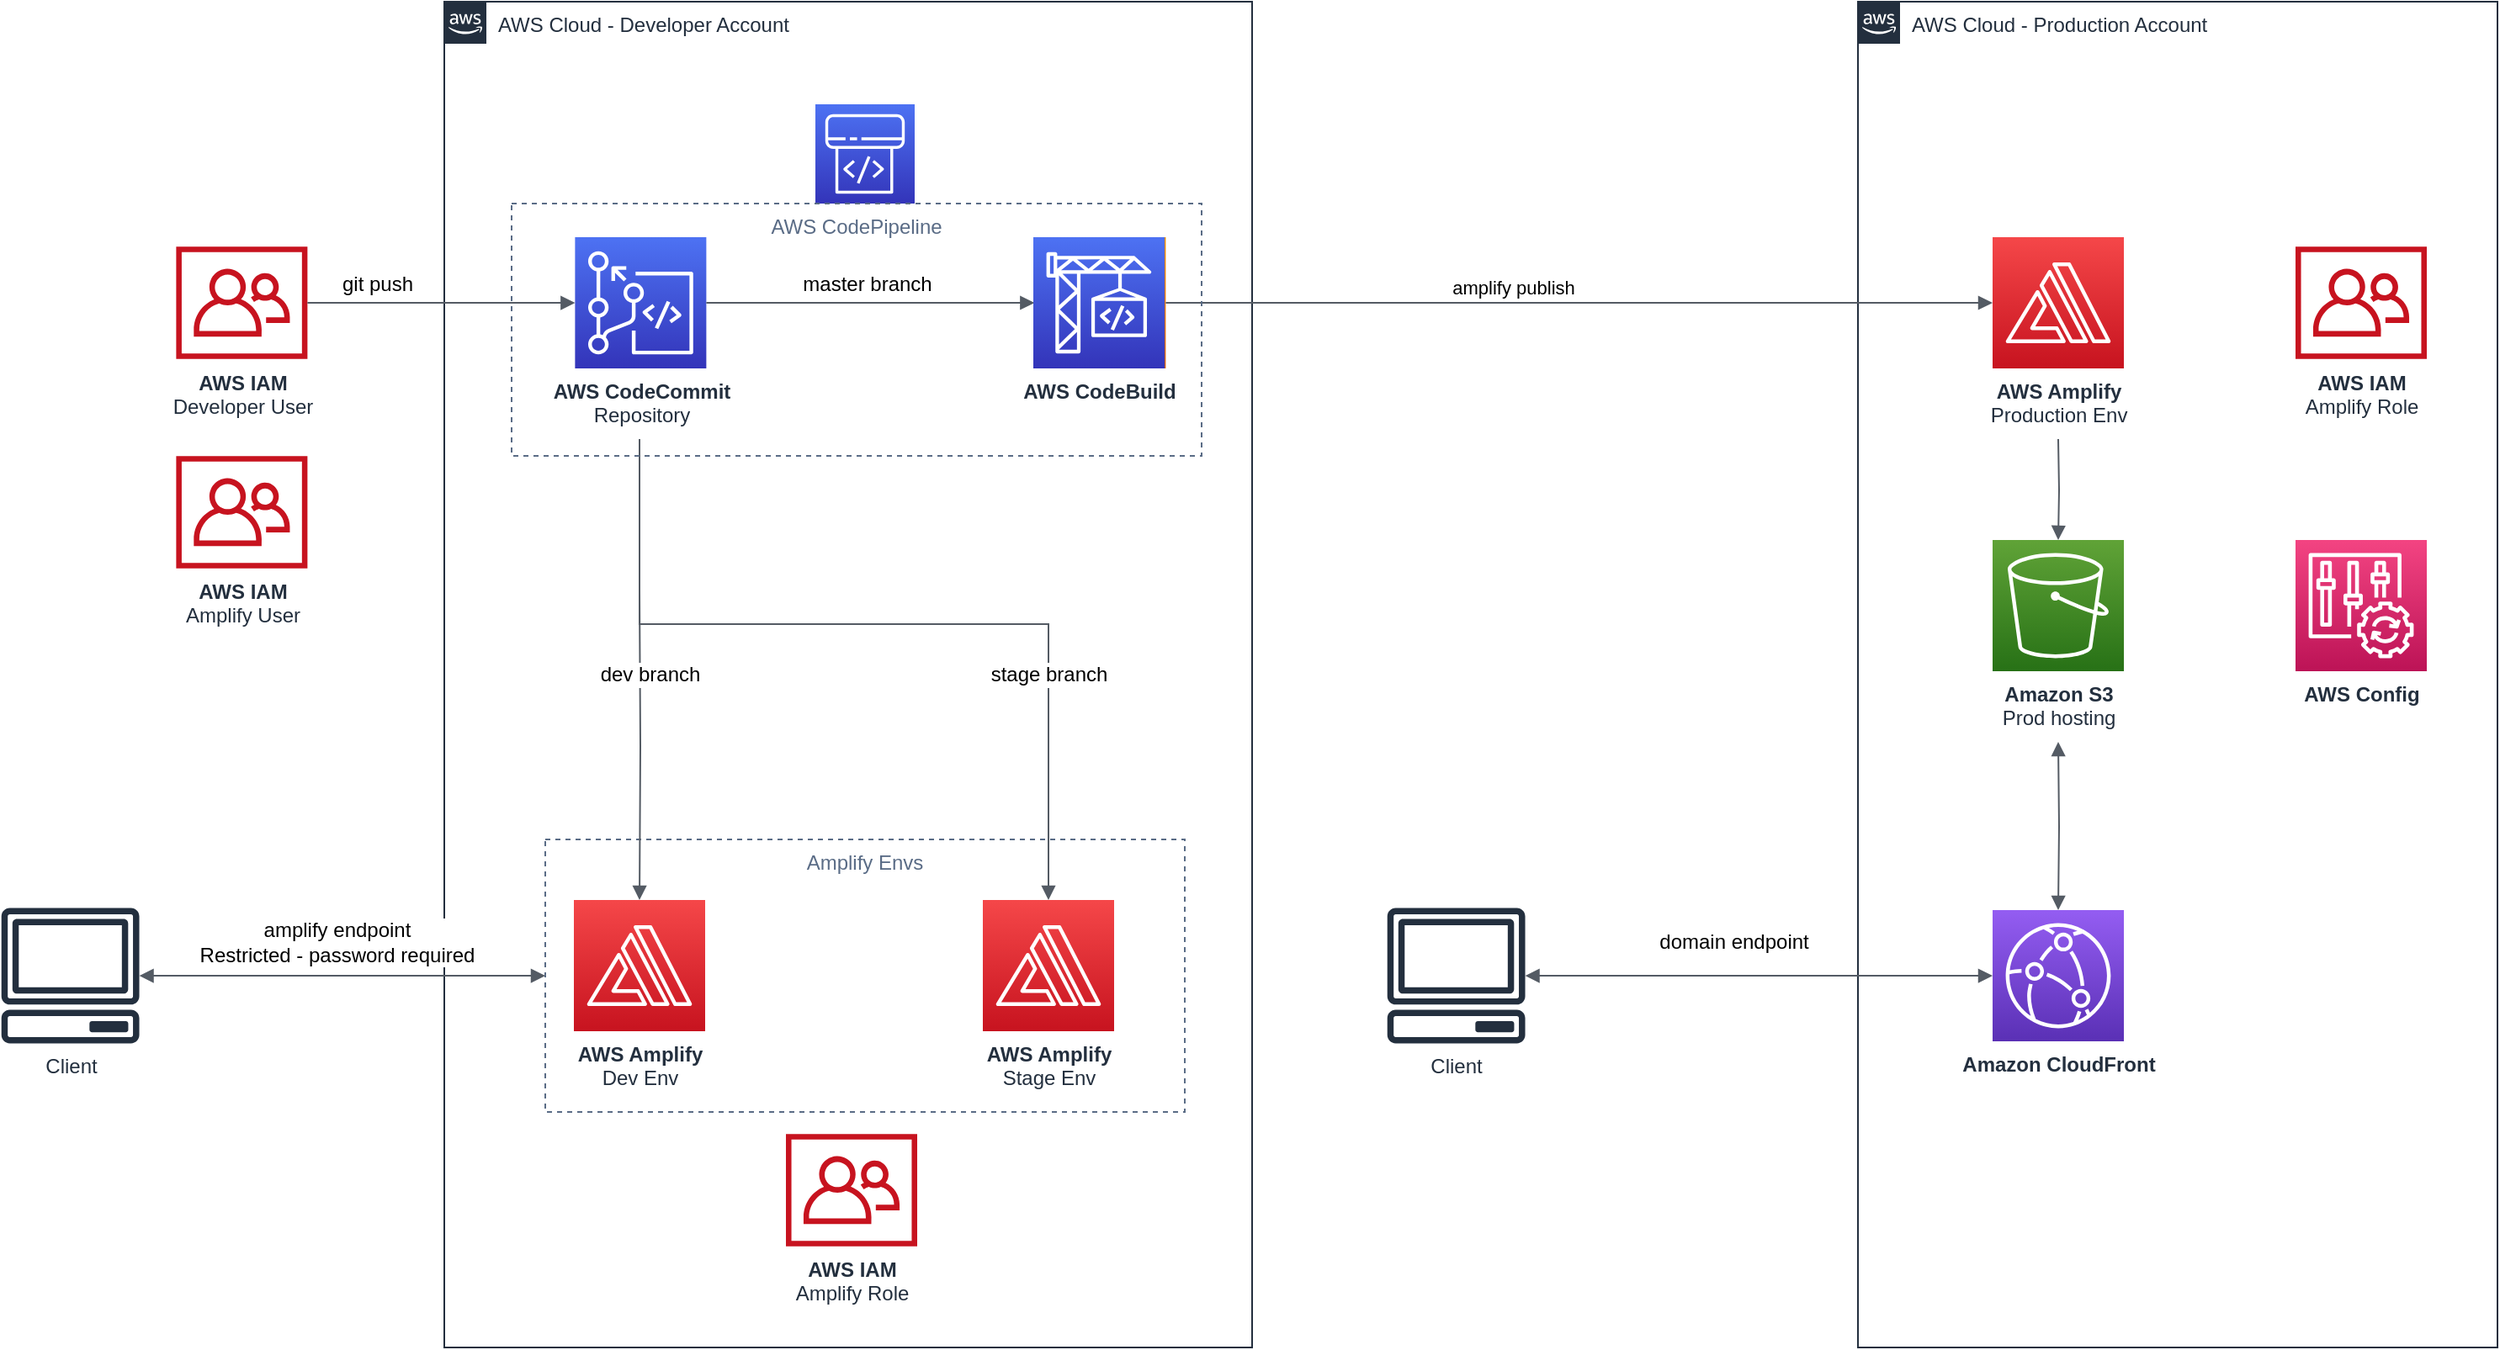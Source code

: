<mxfile version="13.0.1" type="device"><diagram id="OpjSmgpNr227wejsIvni" name="Page-1"><mxGraphModel dx="3858" dy="1047" grid="1" gridSize="10" guides="1" tooltips="1" connect="1" arrows="1" fold="1" page="1" pageScale="1" pageWidth="1169" pageHeight="827" math="0" shadow="0"><root><mxCell id="0"/><mxCell id="1" parent="0"/><mxCell id="t2zRUGZcUiBXINhQF2wH-5" value="AWS Cloud - Production Account" style="points=[[0,0],[0.25,0],[0.5,0],[0.75,0],[1,0],[1,0.25],[1,0.5],[1,0.75],[1,1],[0.75,1],[0.5,1],[0.25,1],[0,1],[0,0.75],[0,0.5],[0,0.25]];outlineConnect=0;gradientColor=none;html=1;whiteSpace=wrap;fontSize=12;fontStyle=0;shape=mxgraph.aws4.group;grIcon=mxgraph.aws4.group_aws_cloud_alt;strokeColor=#232F3E;fillColor=none;verticalAlign=top;align=left;spacingLeft=30;fontColor=#232F3E;dashed=0;" parent="1" vertex="1"><mxGeometry x="-150" y="40" width="380" height="800" as="geometry"/></mxCell><mxCell id="O5rHgi2hvbrh4-C-UxuO-1" value="AWS Cloud - Developer Account" style="points=[[0,0],[0.25,0],[0.5,0],[0.75,0],[1,0],[1,0.25],[1,0.5],[1,0.75],[1,1],[0.75,1],[0.5,1],[0.25,1],[0,1],[0,0.75],[0,0.5],[0,0.25]];outlineConnect=0;gradientColor=none;html=1;whiteSpace=wrap;fontSize=12;fontStyle=0;shape=mxgraph.aws4.group;grIcon=mxgraph.aws4.group_aws_cloud_alt;strokeColor=#232F3E;fillColor=none;verticalAlign=top;align=left;spacingLeft=30;fontColor=#232F3E;dashed=0;" parent="1" vertex="1"><mxGeometry x="-990" y="40" width="480" height="800" as="geometry"/></mxCell><mxCell id="dwSr4FLx97qGE0SfcXSQ-9" value="Amplify Envs" style="fillColor=none;strokeColor=#5A6C86;dashed=1;verticalAlign=top;fontStyle=0;fontColor=#5A6C86;" parent="1" vertex="1"><mxGeometry x="-930" y="538" width="380" height="162" as="geometry"/></mxCell><mxCell id="O5rHgi2hvbrh4-C-UxuO-4" value="&lt;div&gt;&lt;b&gt;AWS Amplify&lt;/b&gt;&lt;/div&gt;Dev Env" style="outlineConnect=0;fontColor=#232F3E;gradientColor=#F54749;gradientDirection=north;fillColor=#C7131F;strokeColor=#ffffff;dashed=0;verticalLabelPosition=bottom;verticalAlign=top;align=center;html=1;fontSize=12;fontStyle=0;aspect=fixed;shape=mxgraph.aws4.resourceIcon;resIcon=mxgraph.aws4.amplify;" parent="1" vertex="1"><mxGeometry x="-913" y="574" width="78" height="78" as="geometry"/></mxCell><mxCell id="O5rHgi2hvbrh4-C-UxuO-6" value="&lt;div&gt;&lt;b&gt;AWS CodeCommit&lt;/b&gt;&lt;/div&gt;Repository" style="outlineConnect=0;fontColor=#232F3E;gradientColor=#4D72F3;gradientDirection=north;fillColor=#3334B9;strokeColor=#ffffff;dashed=0;verticalLabelPosition=bottom;verticalAlign=top;align=center;html=1;fontSize=12;fontStyle=0;aspect=fixed;shape=mxgraph.aws4.resourceIcon;resIcon=mxgraph.aws4.codecommit;" parent="1" vertex="1"><mxGeometry x="-912.31" y="180" width="78" height="78" as="geometry"/></mxCell><mxCell id="O5rHgi2hvbrh4-C-UxuO-7" value="&lt;div&gt;&lt;b&gt;AWS IAM&lt;/b&gt;&lt;/div&gt;&lt;div&gt;Amplify Role&lt;br&gt;&lt;/div&gt;" style="outlineConnect=0;fontColor=#232F3E;gradientColor=none;fillColor=#C7131F;strokeColor=none;dashed=0;verticalLabelPosition=bottom;verticalAlign=top;align=center;html=1;fontSize=12;fontStyle=0;aspect=fixed;pointerEvents=1;shape=mxgraph.aws4.organizations_organizational_unit;" parent="1" vertex="1"><mxGeometry x="-787" y="713" width="78" height="67" as="geometry"/></mxCell><mxCell id="O5rHgi2hvbrh4-C-UxuO-8" value="&lt;div&gt;&lt;b&gt;AWS IAM&lt;/b&gt;&lt;/div&gt;Developer User" style="outlineConnect=0;fontColor=#232F3E;gradientColor=none;fillColor=#C7131F;strokeColor=none;dashed=0;verticalLabelPosition=bottom;verticalAlign=top;align=center;html=1;fontSize=12;fontStyle=0;aspect=fixed;pointerEvents=1;shape=mxgraph.aws4.organizations_organizational_unit;" parent="1" vertex="1"><mxGeometry x="-1149.31" y="185.5" width="78" height="67" as="geometry"/></mxCell><mxCell id="O5rHgi2hvbrh4-C-UxuO-24" value="" style="edgeStyle=orthogonalEdgeStyle;html=1;endArrow=block;elbow=vertical;startArrow=none;endFill=1;strokeColor=#545B64;rounded=0;" parent="1" source="O5rHgi2hvbrh4-C-UxuO-8" target="O5rHgi2hvbrh4-C-UxuO-6" edge="1"><mxGeometry width="100" relative="1" as="geometry"><mxPoint x="-932.86" y="476" as="sourcePoint"/><mxPoint x="-722.86" y="341.571" as="targetPoint"/></mxGeometry></mxCell><mxCell id="O5rHgi2hvbrh4-C-UxuO-29" value="&lt;div&gt;git push&lt;/div&gt;" style="text;html=1;align=center;verticalAlign=middle;resizable=0;points=[];labelBackgroundColor=#ffffff;" parent="O5rHgi2hvbrh4-C-UxuO-24" vertex="1" connectable="0"><mxGeometry x="-0.523" relative="1" as="geometry"><mxPoint x="3.43" y="-11.57" as="offset"/></mxGeometry></mxCell><mxCell id="O5rHgi2hvbrh4-C-UxuO-26" value="Client" style="outlineConnect=0;fontColor=#232F3E;gradientColor=none;fillColor=#232F3E;strokeColor=none;dashed=0;verticalLabelPosition=bottom;verticalAlign=top;align=center;html=1;fontSize=12;fontStyle=0;aspect=fixed;pointerEvents=1;shape=mxgraph.aws4.client;" parent="1" vertex="1"><mxGeometry x="-1253.5" y="578.75" width="82.62" height="80.5" as="geometry"/></mxCell><mxCell id="O5rHgi2hvbrh4-C-UxuO-27" value="" style="edgeStyle=orthogonalEdgeStyle;html=1;endArrow=block;elbow=vertical;startArrow=block;startFill=1;endFill=1;strokeColor=#545B64;rounded=0;entryX=0;entryY=0.5;entryDx=0;entryDy=0;" parent="1" source="O5rHgi2hvbrh4-C-UxuO-26" target="dwSr4FLx97qGE0SfcXSQ-9" edge="1"><mxGeometry width="100" relative="1" as="geometry"><mxPoint x="-922.86" y="638" as="sourcePoint"/><mxPoint x="-950" y="613" as="targetPoint"/><Array as="points"/></mxGeometry></mxCell><mxCell id="O5rHgi2hvbrh4-C-UxuO-28" value="&lt;div&gt;amplify endpoint&lt;/div&gt;&lt;div&gt;&lt;span&gt;&lt;span&gt;&lt;span&gt;Restricted - password required&lt;/span&gt;&lt;/span&gt;&lt;/span&gt;&lt;/div&gt;" style="text;html=1;align=center;verticalAlign=middle;resizable=0;points=[];labelBackgroundColor=#ffffff;" parent="O5rHgi2hvbrh4-C-UxuO-27" vertex="1" connectable="0"><mxGeometry x="-0.638" y="4" relative="1" as="geometry"><mxPoint x="73.46" y="-16" as="offset"/></mxGeometry></mxCell><mxCell id="O5rHgi2hvbrh4-C-UxuO-69" value="&lt;b&gt;AWS Config&lt;br&gt;&lt;/b&gt;" style="outlineConnect=0;fontColor=#232F3E;gradientColor=#F34482;gradientDirection=north;fillColor=#BC1356;strokeColor=#ffffff;dashed=0;verticalLabelPosition=bottom;verticalAlign=top;align=center;html=1;fontSize=12;fontStyle=0;aspect=fixed;shape=mxgraph.aws4.resourceIcon;resIcon=mxgraph.aws4.config;" parent="1" vertex="1"><mxGeometry x="110" y="360" width="78" height="78" as="geometry"/></mxCell><mxCell id="dwSr4FLx97qGE0SfcXSQ-7" value="&lt;div&gt;&lt;b&gt;AWS Amplify&lt;/b&gt;&lt;/div&gt;Stage Env" style="outlineConnect=0;fontColor=#232F3E;gradientColor=#F54749;gradientDirection=north;fillColor=#C7131F;strokeColor=#ffffff;dashed=0;verticalLabelPosition=bottom;verticalAlign=top;align=center;html=1;fontSize=12;fontStyle=0;aspect=fixed;shape=mxgraph.aws4.resourceIcon;resIcon=mxgraph.aws4.amplify;" parent="1" vertex="1"><mxGeometry x="-670" y="574" width="78" height="78" as="geometry"/></mxCell><mxCell id="dwSr4FLx97qGE0SfcXSQ-13" value="" style="edgeStyle=orthogonalEdgeStyle;html=1;endArrow=block;elbow=vertical;startArrow=none;endFill=1;strokeColor=#545B64;rounded=0;" parent="1" target="O5rHgi2hvbrh4-C-UxuO-4" edge="1"><mxGeometry width="100" relative="1" as="geometry"><mxPoint x="-874" y="390" as="sourcePoint"/><mxPoint x="-1063" y="510" as="targetPoint"/></mxGeometry></mxCell><mxCell id="t2zRUGZcUiBXINhQF2wH-2" value="dev branch" style="text;html=1;align=center;verticalAlign=middle;resizable=0;points=[];labelBackgroundColor=#ffffff;" parent="dwSr4FLx97qGE0SfcXSQ-13" vertex="1" connectable="0"><mxGeometry x="-0.462" y="5" relative="1" as="geometry"><mxPoint as="offset"/></mxGeometry></mxCell><mxCell id="dwSr4FLx97qGE0SfcXSQ-14" value="" style="edgeStyle=orthogonalEdgeStyle;html=1;endArrow=block;elbow=vertical;startArrow=none;endFill=1;strokeColor=#545B64;rounded=0;" parent="1" target="dwSr4FLx97qGE0SfcXSQ-7" edge="1"><mxGeometry width="100" relative="1" as="geometry"><mxPoint x="-874" y="300" as="sourcePoint"/><mxPoint x="-983" y="540" as="targetPoint"/><Array as="points"><mxPoint x="-874" y="410"/><mxPoint x="-631" y="410"/></Array></mxGeometry></mxCell><mxCell id="t2zRUGZcUiBXINhQF2wH-3" value="stage branch" style="text;html=1;align=center;verticalAlign=middle;resizable=0;points=[];labelBackgroundColor=#ffffff;" parent="dwSr4FLx97qGE0SfcXSQ-14" vertex="1" connectable="0"><mxGeometry x="0.179" y="-1" relative="1" as="geometry"><mxPoint x="48" y="29" as="offset"/></mxGeometry></mxCell><mxCell id="dwSr4FLx97qGE0SfcXSQ-15" value="" style="edgeStyle=orthogonalEdgeStyle;html=1;endArrow=block;elbow=vertical;startArrow=none;endFill=1;strokeColor=#545B64;rounded=0;" parent="1" source="O5rHgi2hvbrh4-C-UxuO-6" target="0x-3vsfkFcPNkn8lVQzC-1" edge="1"><mxGeometry width="100" relative="1" as="geometry"><mxPoint x="-820" y="220" as="sourcePoint"/><mxPoint x="-1103" y="510" as="targetPoint"/><Array as="points"><mxPoint x="-670" y="219"/><mxPoint x="-670" y="219"/></Array></mxGeometry></mxCell><mxCell id="t2zRUGZcUiBXINhQF2wH-4" value="master branch" style="text;html=1;align=center;verticalAlign=middle;resizable=0;points=[];labelBackgroundColor=#ffffff;" parent="dwSr4FLx97qGE0SfcXSQ-15" vertex="1" connectable="0"><mxGeometry x="0.662" y="1" relative="1" as="geometry"><mxPoint x="-67.36" y="-10" as="offset"/></mxGeometry></mxCell><mxCell id="t2zRUGZcUiBXINhQF2wH-1" value="&lt;div&gt;&lt;b&gt;AWS IAM&lt;/b&gt;&lt;/div&gt;Amplify User" style="outlineConnect=0;fontColor=#232F3E;gradientColor=none;fillColor=#C7131F;strokeColor=none;dashed=0;verticalLabelPosition=bottom;verticalAlign=top;align=center;html=1;fontSize=12;fontStyle=0;aspect=fixed;pointerEvents=1;shape=mxgraph.aws4.organizations_organizational_unit;" parent="1" vertex="1"><mxGeometry x="-1149.31" y="310" width="78" height="67" as="geometry"/></mxCell><mxCell id="t2zRUGZcUiBXINhQF2wH-7" value="&lt;div&gt;&lt;b&gt;AWS Amplify&lt;/b&gt;&lt;/div&gt;Production Env" style="outlineConnect=0;fontColor=#232F3E;gradientColor=#F54749;gradientDirection=north;fillColor=#C7131F;strokeColor=#ffffff;dashed=0;verticalLabelPosition=bottom;verticalAlign=top;align=center;html=1;fontSize=12;fontStyle=0;aspect=fixed;shape=mxgraph.aws4.resourceIcon;resIcon=mxgraph.aws4.amplify;" parent="1" vertex="1"><mxGeometry x="-70" y="180" width="78" height="78" as="geometry"/></mxCell><mxCell id="t2zRUGZcUiBXINhQF2wH-9" value="&lt;div&gt;&lt;b&gt;AWS IAM&lt;/b&gt;&lt;/div&gt;&lt;div&gt;Amplify Role&lt;br&gt;&lt;/div&gt;" style="outlineConnect=0;fontColor=#232F3E;gradientColor=none;fillColor=#C7131F;strokeColor=none;dashed=0;verticalLabelPosition=bottom;verticalAlign=top;align=center;html=1;fontSize=12;fontStyle=0;aspect=fixed;pointerEvents=1;shape=mxgraph.aws4.organizations_organizational_unit;" parent="1" vertex="1"><mxGeometry x="110" y="185.5" width="78" height="67" as="geometry"/></mxCell><mxCell id="t2zRUGZcUiBXINhQF2wH-13" value="Client" style="outlineConnect=0;fontColor=#232F3E;gradientColor=none;fillColor=#232F3E;strokeColor=none;dashed=0;verticalLabelPosition=bottom;verticalAlign=top;align=center;html=1;fontSize=12;fontStyle=0;aspect=fixed;pointerEvents=1;shape=mxgraph.aws4.client;" parent="1" vertex="1"><mxGeometry x="-430" y="578.75" width="82.62" height="80.5" as="geometry"/></mxCell><mxCell id="t2zRUGZcUiBXINhQF2wH-14" value="" style="edgeStyle=orthogonalEdgeStyle;html=1;endArrow=block;elbow=vertical;startArrow=block;startFill=1;endFill=1;strokeColor=#545B64;rounded=0;" parent="1" source="t2zRUGZcUiBXINhQF2wH-13" target="u2KqroLyVm4V9uklHt3y-3" edge="1"><mxGeometry width="100" relative="1" as="geometry"><mxPoint x="-99.36" y="638" as="sourcePoint"/><mxPoint x="-106.5" y="619" as="targetPoint"/><Array as="points"/></mxGeometry></mxCell><mxCell id="t2zRUGZcUiBXINhQF2wH-15" value="domain endpoint" style="text;html=1;align=center;verticalAlign=middle;resizable=0;points=[];labelBackgroundColor=#ffffff;" parent="t2zRUGZcUiBXINhQF2wH-14" vertex="1" connectable="0"><mxGeometry x="-0.638" y="4" relative="1" as="geometry"><mxPoint x="73.46" y="-16" as="offset"/></mxGeometry></mxCell><mxCell id="t2zRUGZcUiBXINhQF2wH-27" value="" style="shape=image;html=1;verticalAlign=top;verticalLabelPosition=bottom;labelBackgroundColor=#ffffff;imageAspect=0;aspect=fixed;image=https://cdn1.iconfinder.com/data/icons/social-media-vol-1-1/24/_alert-128.png" parent="1" vertex="1"><mxGeometry x="-600" y="560" width="38" height="38" as="geometry"/></mxCell><mxCell id="0x-3vsfkFcPNkn8lVQzC-1" value="" style="outlineConnect=0;fontColor=#232F3E;gradientColor=#F78E04;gradientDirection=north;fillColor=#D05C17;strokeColor=#ffffff;dashed=0;verticalLabelPosition=bottom;verticalAlign=top;align=center;html=1;fontSize=12;fontStyle=0;aspect=fixed;shape=mxgraph.aws4.resourceIcon;resIcon=mxgraph.aws4.lambda;" parent="1" vertex="1"><mxGeometry x="-639.31" y="180" width="78" height="78" as="geometry"/></mxCell><mxCell id="0x-3vsfkFcPNkn8lVQzC-2" value="&lt;div&gt;&lt;b&gt;Amazon S3&lt;/b&gt;&lt;/div&gt;Prod hosting" style="outlineConnect=0;fontColor=#232F3E;gradientColor=#60A337;gradientDirection=north;fillColor=#277116;strokeColor=#ffffff;dashed=0;verticalLabelPosition=bottom;verticalAlign=top;align=center;html=1;fontSize=12;fontStyle=0;aspect=fixed;shape=mxgraph.aws4.resourceIcon;resIcon=mxgraph.aws4.s3;" parent="1" vertex="1"><mxGeometry x="-70" y="360" width="78" height="78" as="geometry"/></mxCell><mxCell id="0x-3vsfkFcPNkn8lVQzC-3" value="" style="edgeStyle=orthogonalEdgeStyle;html=1;endArrow=block;elbow=vertical;startArrow=none;endFill=1;strokeColor=#545B64;rounded=0;" parent="1" source="0x-3vsfkFcPNkn8lVQzC-1" target="t2zRUGZcUiBXINhQF2wH-7" edge="1"><mxGeometry width="100" relative="1" as="geometry"><mxPoint x="-370" y="120" as="sourcePoint"/><mxPoint x="-270" y="120" as="targetPoint"/></mxGeometry></mxCell><mxCell id="0x-3vsfkFcPNkn8lVQzC-4" value="amplify publish" style="edgeLabel;html=1;align=center;verticalAlign=middle;resizable=0;points=[];" parent="0x-3vsfkFcPNkn8lVQzC-3" vertex="1" connectable="0"><mxGeometry x="-0.546" relative="1" as="geometry"><mxPoint x="94.17" y="-9" as="offset"/></mxGeometry></mxCell><mxCell id="0x-3vsfkFcPNkn8lVQzC-5" value="&lt;b&gt;AWS CodeBuild&lt;/b&gt;" style="outlineConnect=0;fontColor=#232F3E;gradientColor=#4D72F3;gradientDirection=north;fillColor=#3334B9;strokeColor=#ffffff;dashed=0;verticalLabelPosition=bottom;verticalAlign=top;align=center;html=1;fontSize=12;fontStyle=0;aspect=fixed;shape=mxgraph.aws4.resourceIcon;resIcon=mxgraph.aws4.codebuild;" parent="1" vertex="1"><mxGeometry x="-640" y="180" width="78" height="78" as="geometry"/></mxCell><mxCell id="u2KqroLyVm4V9uklHt3y-1" value="" style="outlineConnect=0;fontColor=#232F3E;gradientColor=#4D72F3;gradientDirection=north;fillColor=#3334B9;strokeColor=#ffffff;dashed=0;verticalLabelPosition=bottom;verticalAlign=top;align=center;html=1;fontSize=12;fontStyle=0;aspect=fixed;shape=mxgraph.aws4.resourceIcon;resIcon=mxgraph.aws4.codepipeline;" vertex="1" parent="1"><mxGeometry x="-769.5" y="101" width="59" height="59" as="geometry"/></mxCell><mxCell id="u2KqroLyVm4V9uklHt3y-2" value="AWS CodePipeline" style="fillColor=none;strokeColor=#5A6C86;dashed=1;verticalAlign=top;fontStyle=0;fontColor=#5A6C86;" vertex="1" parent="1"><mxGeometry x="-950" y="160" width="410" height="150" as="geometry"/></mxCell><mxCell id="u2KqroLyVm4V9uklHt3y-3" value="&lt;b&gt;Amazon CloudFront&lt;br&gt;&lt;/b&gt;" style="outlineConnect=0;fontColor=#232F3E;gradientColor=#945DF2;gradientDirection=north;fillColor=#5A30B5;strokeColor=#ffffff;dashed=0;verticalLabelPosition=bottom;verticalAlign=top;align=center;html=1;fontSize=12;fontStyle=0;aspect=fixed;shape=mxgraph.aws4.resourceIcon;resIcon=mxgraph.aws4.cloudfront;" vertex="1" parent="1"><mxGeometry x="-70" y="580" width="78" height="78" as="geometry"/></mxCell><mxCell id="u2KqroLyVm4V9uklHt3y-4" value="" style="edgeStyle=orthogonalEdgeStyle;html=1;endArrow=block;elbow=vertical;startArrow=block;startFill=1;endFill=1;strokeColor=#545B64;rounded=0;" edge="1" parent="1" target="u2KqroLyVm4V9uklHt3y-3"><mxGeometry width="100" relative="1" as="geometry"><mxPoint x="-31" y="480" as="sourcePoint"/><mxPoint x="390" y="580" as="targetPoint"/></mxGeometry></mxCell><mxCell id="u2KqroLyVm4V9uklHt3y-6" value="" style="edgeStyle=orthogonalEdgeStyle;html=1;endArrow=block;elbow=vertical;startArrow=none;endFill=1;strokeColor=#545B64;rounded=0;" edge="1" parent="1" target="0x-3vsfkFcPNkn8lVQzC-2"><mxGeometry width="100" relative="1" as="geometry"><mxPoint x="-31" y="300" as="sourcePoint"/><mxPoint x="420" y="370" as="targetPoint"/></mxGeometry></mxCell></root></mxGraphModel></diagram></mxfile>
